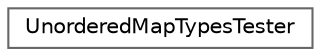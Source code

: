 digraph "类继承关系图"
{
 // LATEX_PDF_SIZE
  bgcolor="transparent";
  edge [fontname=Helvetica,fontsize=10,labelfontname=Helvetica,labelfontsize=10];
  node [fontname=Helvetica,fontsize=10,shape=box,height=0.2,width=0.4];
  rankdir="LR";
  Node0 [id="Node000000",label="UnorderedMapTypesTester",height=0.2,width=0.4,color="grey40", fillcolor="white", style="filled",URL="$struct_unordered_map_types_tester.html",tooltip=" "];
}
